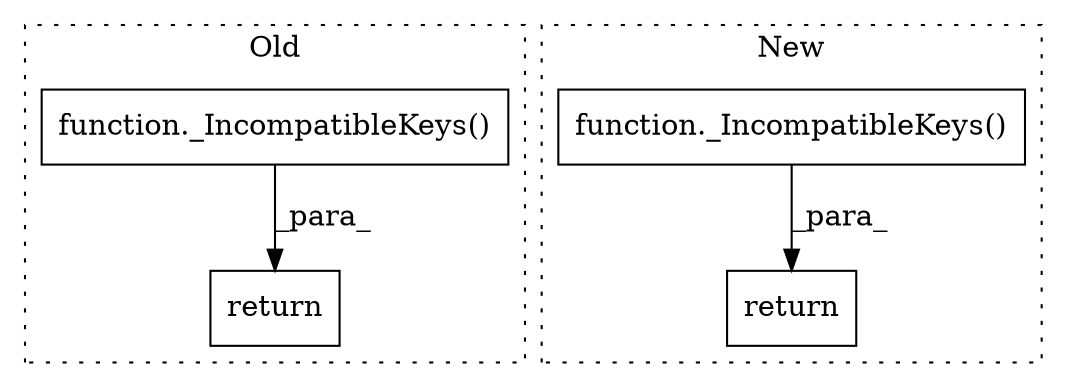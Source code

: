 digraph G {
subgraph cluster0 {
1 [label="function._IncompatibleKeys()" a="75" s="25083" l="64" shape="box"];
4 [label="return" a="93" s="25076" l="7" shape="box"];
label = "Old";
style="dotted";
}
subgraph cluster1 {
2 [label="return" a="93" s="20498" l="7" shape="box"];
3 [label="function._IncompatibleKeys()" a="75" s="20505" l="52" shape="box"];
label = "New";
style="dotted";
}
1 -> 4 [label="_para_"];
3 -> 2 [label="_para_"];
}